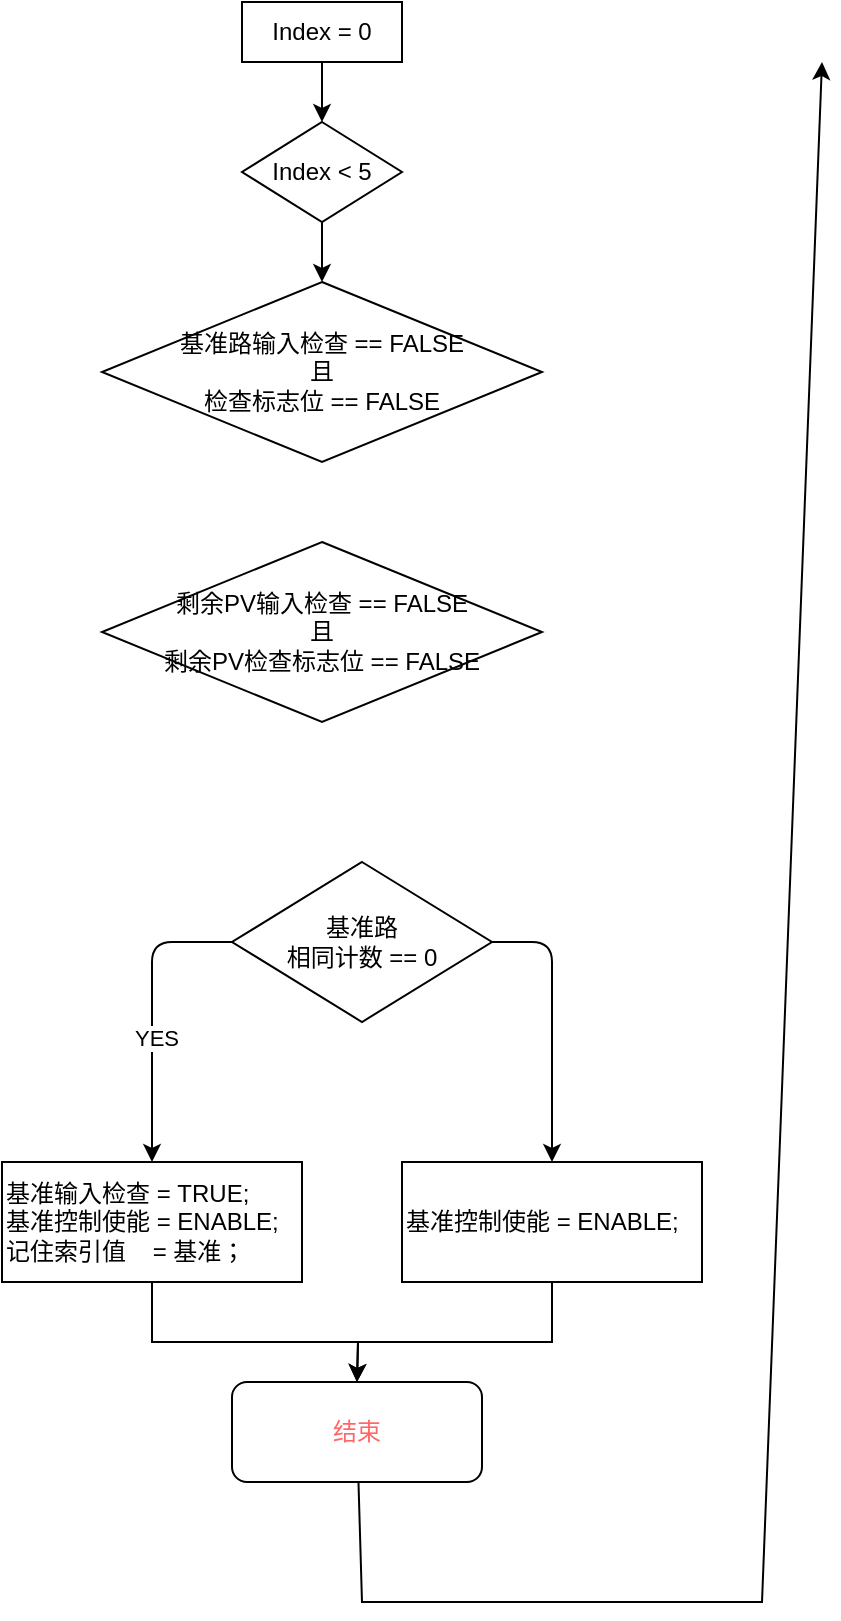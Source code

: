 <mxfile>
    <diagram id="mi6UFeQxgW92fM-705zc" name="第 1 页">
        <mxGraphModel dx="554" dy="1481" grid="1" gridSize="10" guides="1" tooltips="1" connect="1" arrows="1" fold="1" page="1" pageScale="1" pageWidth="827" pageHeight="1169" math="0" shadow="0">
            <root>
                <mxCell id="0"/>
                <mxCell id="1" parent="0"/>
                <mxCell id="3" value="基准路输入检查 == FALSE&lt;br&gt;且&lt;br&gt;检查标志位 == FALSE" style="rhombus;whiteSpace=wrap;html=1;fillColor=none;" vertex="1" parent="1">
                    <mxGeometry x="150" y="10" width="220" height="90" as="geometry"/>
                </mxCell>
                <mxCell id="6" style="edgeStyle=none;html=1;exitX=0;exitY=0.5;exitDx=0;exitDy=0;" edge="1" parent="1" source="4" target="5">
                    <mxGeometry relative="1" as="geometry">
                        <Array as="points">
                            <mxPoint x="175" y="340"/>
                        </Array>
                    </mxGeometry>
                </mxCell>
                <mxCell id="9" value="YES" style="edgeLabel;html=1;align=center;verticalAlign=middle;resizable=0;points=[];" vertex="1" connectable="0" parent="6">
                    <mxGeometry x="0.168" y="2" relative="1" as="geometry">
                        <mxPoint as="offset"/>
                    </mxGeometry>
                </mxCell>
                <mxCell id="8" style="edgeStyle=none;html=1;exitX=1;exitY=0.5;exitDx=0;exitDy=0;entryX=0.5;entryY=0;entryDx=0;entryDy=0;" edge="1" parent="1" source="4" target="7">
                    <mxGeometry relative="1" as="geometry">
                        <Array as="points">
                            <mxPoint x="375" y="340"/>
                        </Array>
                    </mxGeometry>
                </mxCell>
                <mxCell id="4" value="基准路&lt;br&gt;相同计数 == 0" style="rhombus;whiteSpace=wrap;html=1;fillColor=none;" vertex="1" parent="1">
                    <mxGeometry x="215" y="300" width="130" height="80" as="geometry"/>
                </mxCell>
                <mxCell id="16" style="edgeStyle=none;html=1;entryX=0.5;entryY=0;entryDx=0;entryDy=0;fontColor=#FF6666;rounded=0;" edge="1" parent="1" source="5" target="14">
                    <mxGeometry relative="1" as="geometry">
                        <Array as="points">
                            <mxPoint x="175" y="540"/>
                            <mxPoint x="278" y="540"/>
                        </Array>
                    </mxGeometry>
                </mxCell>
                <mxCell id="5" value="基准输入检查 = TRUE;&lt;br&gt;基准控制使能 = ENABLE;&lt;br&gt;记住索引值&amp;nbsp; &amp;nbsp; = 基准；" style="rounded=0;whiteSpace=wrap;html=1;fillColor=none;align=left;" vertex="1" parent="1">
                    <mxGeometry x="100" y="450" width="150" height="60" as="geometry"/>
                </mxCell>
                <mxCell id="15" style="edgeStyle=none;html=1;entryX=0.5;entryY=0;entryDx=0;entryDy=0;fontColor=#FF6666;rounded=0;" edge="1" parent="1" source="7" target="14">
                    <mxGeometry relative="1" as="geometry">
                        <Array as="points">
                            <mxPoint x="375" y="540"/>
                            <mxPoint x="278" y="540"/>
                        </Array>
                    </mxGeometry>
                </mxCell>
                <mxCell id="7" value="基准控制使能 = ENABLE;" style="rounded=0;whiteSpace=wrap;html=1;fillColor=none;align=left;" vertex="1" parent="1">
                    <mxGeometry x="300" y="450" width="150" height="60" as="geometry"/>
                </mxCell>
                <mxCell id="13" value="" style="edgeStyle=none;html=1;" edge="1" parent="1" source="10" target="3">
                    <mxGeometry relative="1" as="geometry"/>
                </mxCell>
                <mxCell id="10" value="Index &amp;lt; 5" style="rhombus;whiteSpace=wrap;html=1;fillColor=none;" vertex="1" parent="1">
                    <mxGeometry x="220" y="-70" width="80" height="50" as="geometry"/>
                </mxCell>
                <mxCell id="12" value="" style="edgeStyle=none;html=1;" edge="1" parent="1" source="11" target="10">
                    <mxGeometry relative="1" as="geometry"/>
                </mxCell>
                <mxCell id="11" value="Index = 0" style="rounded=0;whiteSpace=wrap;html=1;fillColor=none;" vertex="1" parent="1">
                    <mxGeometry x="220" y="-130" width="80" height="30" as="geometry"/>
                </mxCell>
                <mxCell id="17" style="edgeStyle=none;rounded=0;html=1;fontColor=#FF6666;" edge="1" parent="1" source="14">
                    <mxGeometry relative="1" as="geometry">
                        <mxPoint x="510" y="-100" as="targetPoint"/>
                        <Array as="points">
                            <mxPoint x="280" y="670"/>
                            <mxPoint x="480" y="670"/>
                        </Array>
                    </mxGeometry>
                </mxCell>
                <mxCell id="14" value="&lt;font color=&quot;#ff6666&quot;&gt;结束&lt;/font&gt;" style="rounded=1;whiteSpace=wrap;html=1;fillColor=none;" vertex="1" parent="1">
                    <mxGeometry x="215" y="560" width="125" height="50" as="geometry"/>
                </mxCell>
                <mxCell id="19" value="剩余PV输入检查 == FALSE&lt;br&gt;且&lt;br&gt;剩余PV检查标志位 == FALSE" style="rhombus;whiteSpace=wrap;html=1;fillColor=none;" vertex="1" parent="1">
                    <mxGeometry x="150" y="140" width="220" height="90" as="geometry"/>
                </mxCell>
            </root>
        </mxGraphModel>
    </diagram>
</mxfile>